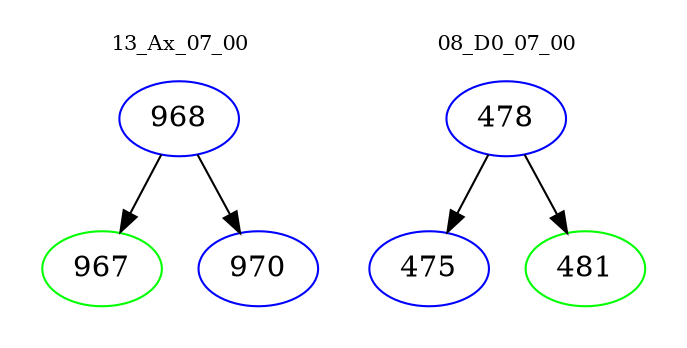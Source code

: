 digraph{
subgraph cluster_0 {
color = white
label = "13_Ax_07_00";
fontsize=10;
T0_968 [label="968", color="blue"]
T0_968 -> T0_967 [color="black"]
T0_967 [label="967", color="green"]
T0_968 -> T0_970 [color="black"]
T0_970 [label="970", color="blue"]
}
subgraph cluster_1 {
color = white
label = "08_D0_07_00";
fontsize=10;
T1_478 [label="478", color="blue"]
T1_478 -> T1_475 [color="black"]
T1_475 [label="475", color="blue"]
T1_478 -> T1_481 [color="black"]
T1_481 [label="481", color="green"]
}
}
